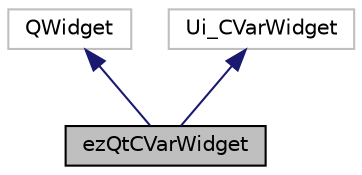 digraph "ezQtCVarWidget"
{
 // LATEX_PDF_SIZE
  edge [fontname="Helvetica",fontsize="10",labelfontname="Helvetica",labelfontsize="10"];
  node [fontname="Helvetica",fontsize="10",shape=record];
  Node1 [label="ezQtCVarWidget",height=0.2,width=0.4,color="black", fillcolor="grey75", style="filled", fontcolor="black",tooltip="Displays CVar values in a table and allows to modify them."];
  Node2 -> Node1 [dir="back",color="midnightblue",fontsize="10",style="solid",fontname="Helvetica"];
  Node2 [label="QWidget",height=0.2,width=0.4,color="grey75", fillcolor="white", style="filled",tooltip=" "];
  Node3 -> Node1 [dir="back",color="midnightblue",fontsize="10",style="solid",fontname="Helvetica"];
  Node3 [label="Ui_CVarWidget",height=0.2,width=0.4,color="grey75", fillcolor="white", style="filled",tooltip=" "];
}
